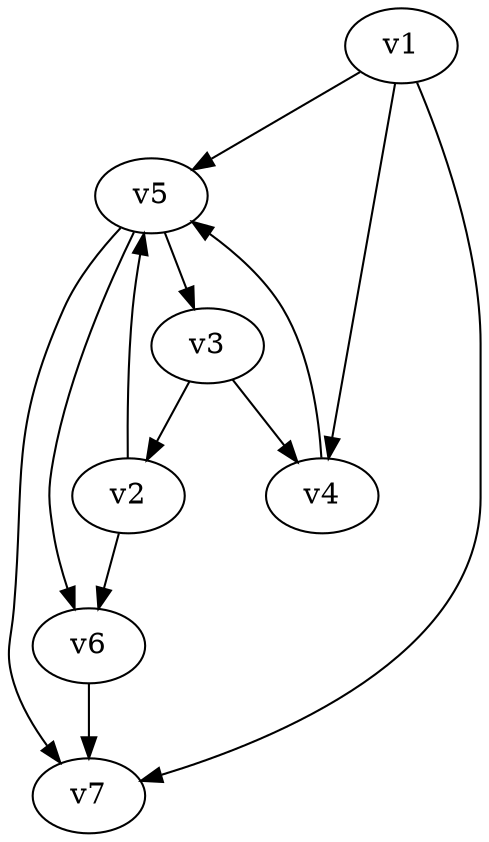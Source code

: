 strict digraph digraph1 {
    v5 -> v6
    v6 -> v7
    v5 -> v7
    v1 -> v4
    v1 -> v5
    v1 -> v7
    v3 -> v2
    v2 -> v6
    v2 -> v5
    v4 -> v5
    v5 -> v3
    v3 -> v4
}
